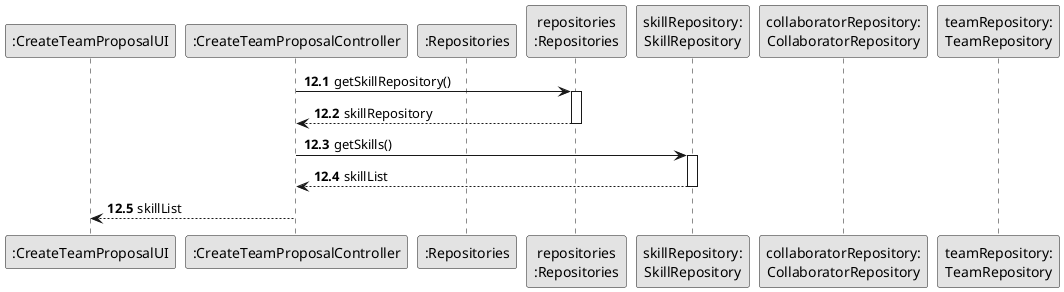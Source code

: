 @startuml
skinparam monochrome true
skinparam packageStyle rectangle
skinparam shadowing false

participant ":CreateTeamProposalUI" as UI
participant ":CreateTeamProposalController" as CTRL
participant ":Repositories" as RepositorySingleton
participant "repositories\n:Repositories" as PLAT
participant "skillRepository:\nSkillRepository" as SkillRepository
participant "collaboratorRepository:\nCollaboratorRepository" as CollaboratorRepository
participant "teamRepository:\nTeamRepository" as TeamRepository
autonumber 12


autonumber 12.1


      CTRL -> PLAT : getSkillRepository()
      activate PLAT
        PLAT --> CTRL : skillRepository
      deactivate PLAT

      CTRL -> SkillRepository : getSkills()
      activate SkillRepository
        SkillRepository --> CTRL : skillList
      deactivate SkillRepository
      CTRL --> UI : skillList
    deactivate CTRL


@enduml